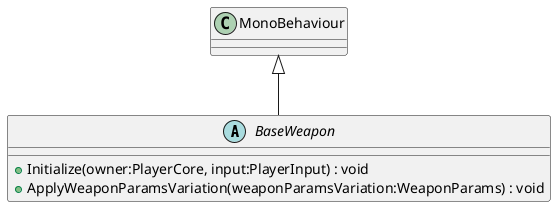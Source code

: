 @startuml
abstract class BaseWeapon {
    + Initialize(owner:PlayerCore, input:PlayerInput) : void
    + ApplyWeaponParamsVariation(weaponParamsVariation:WeaponParams) : void
}
MonoBehaviour <|-- BaseWeapon
@enduml
